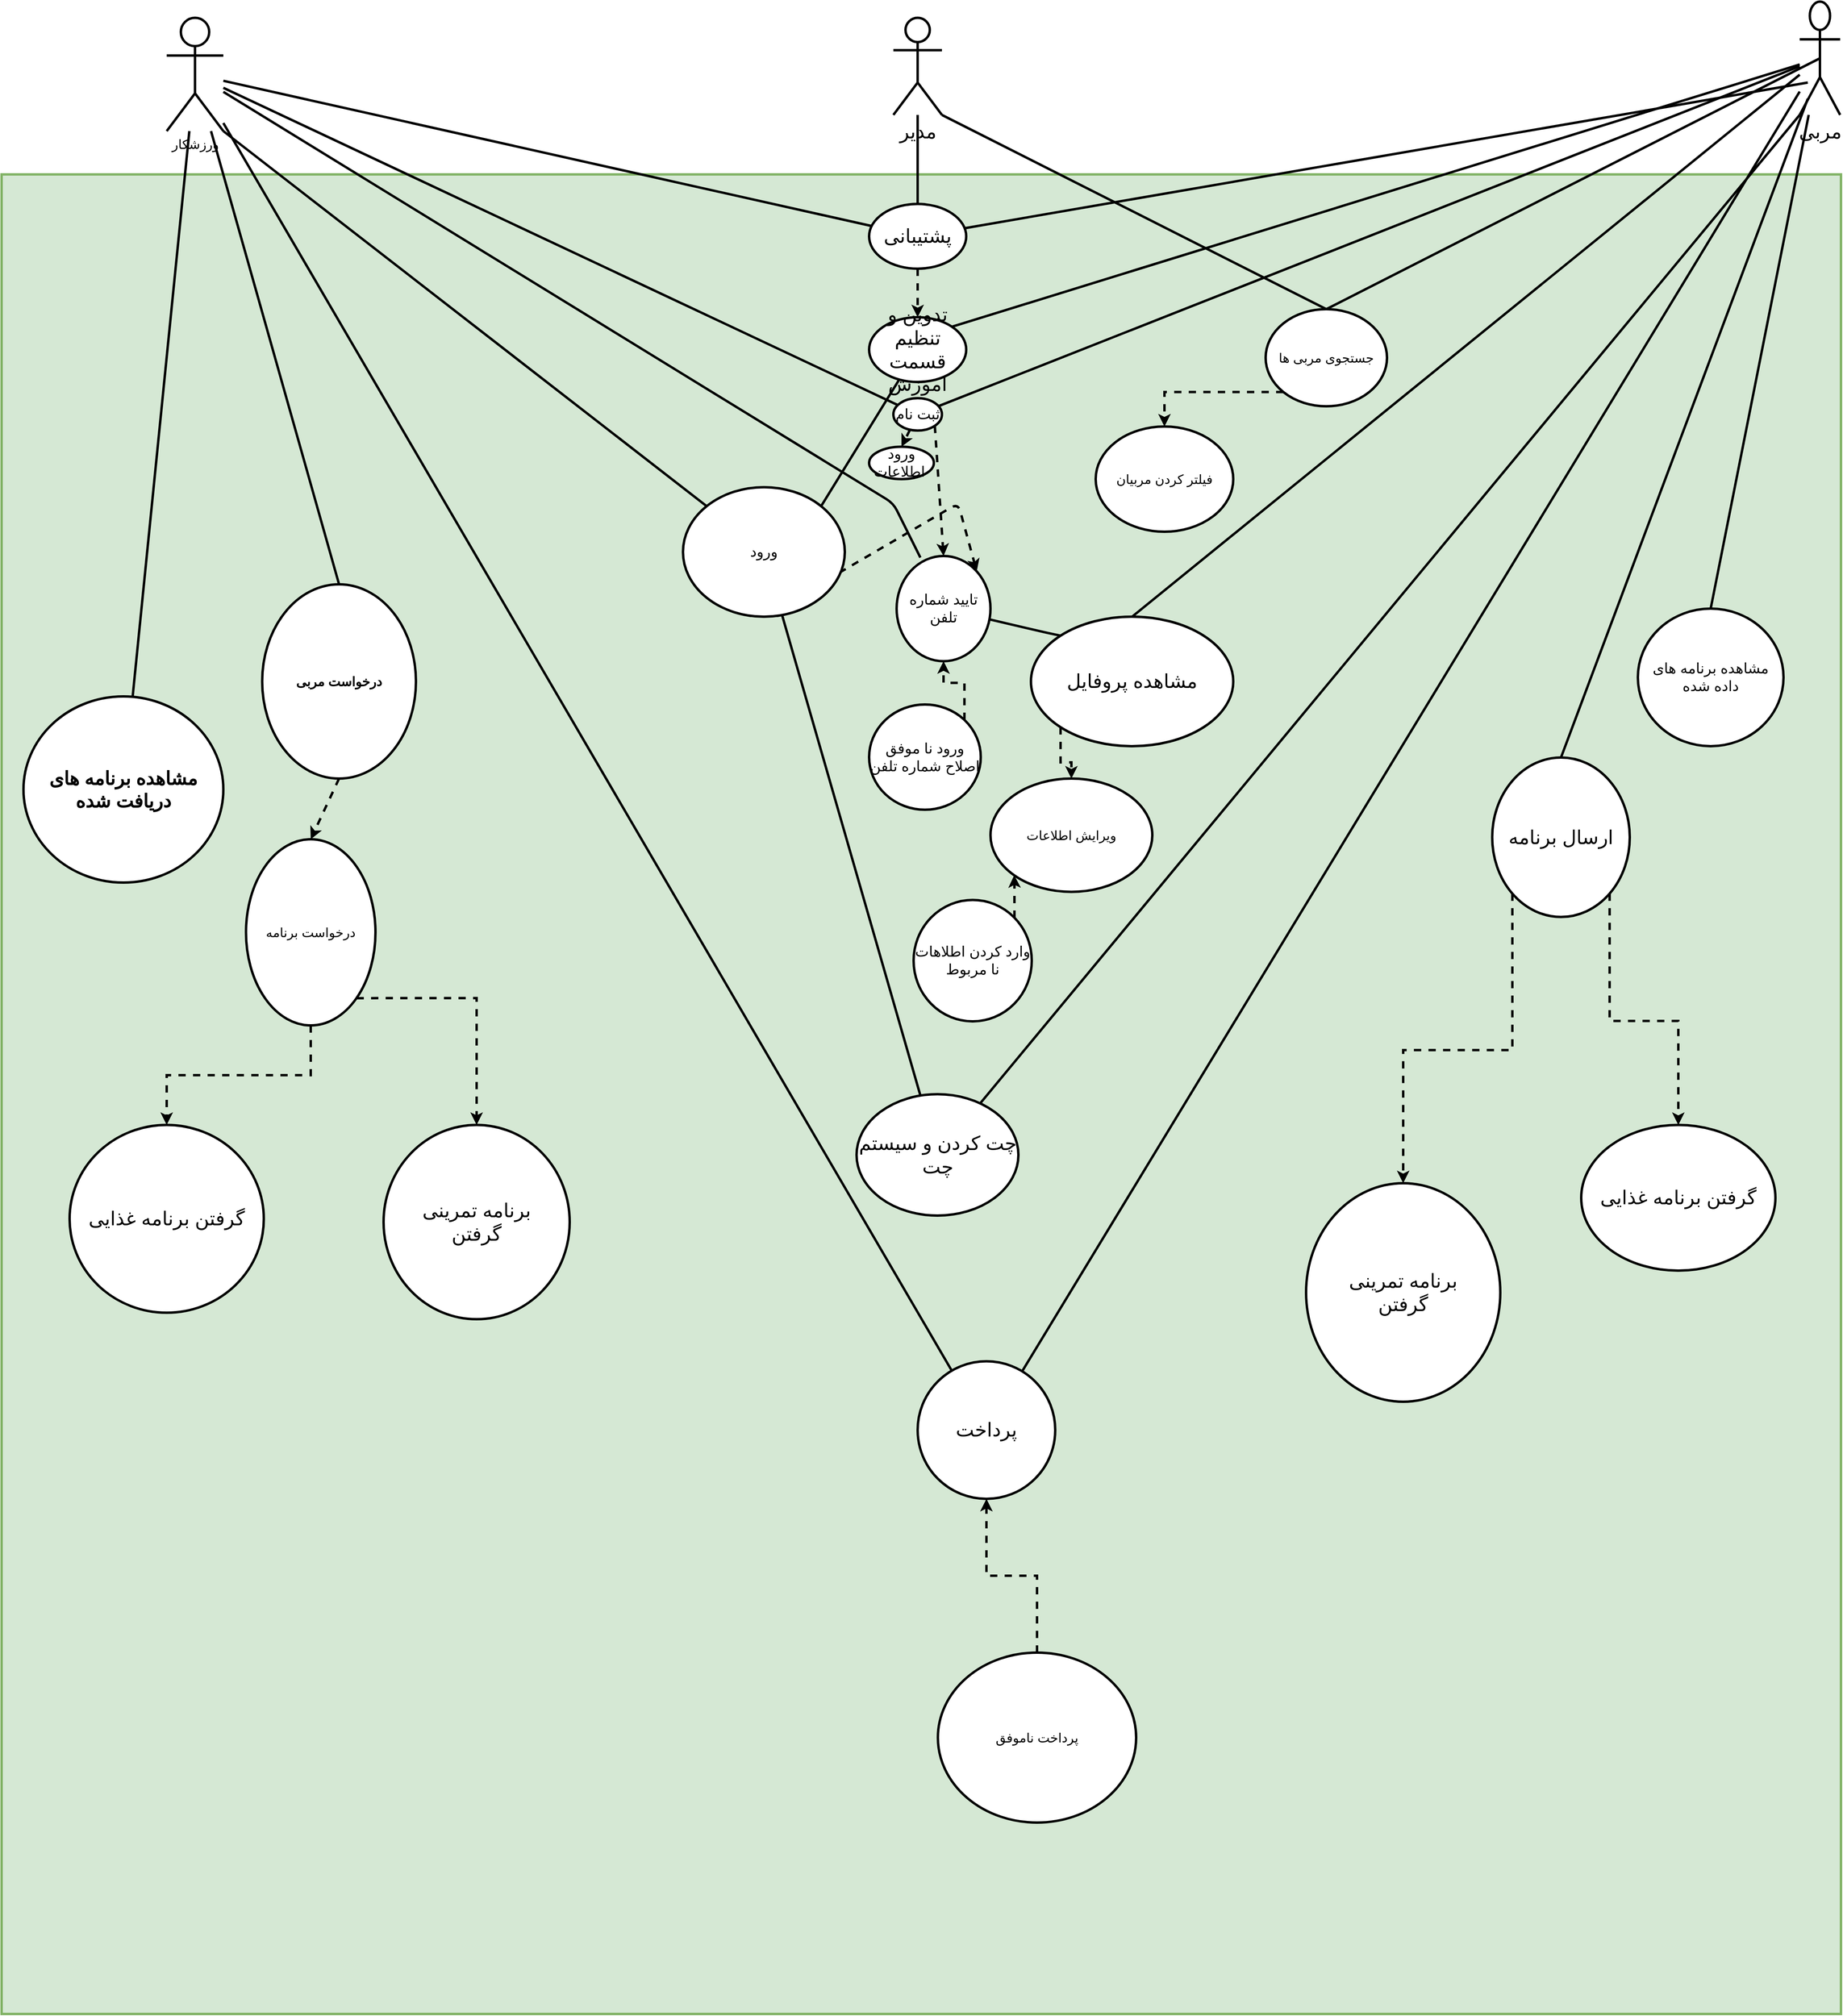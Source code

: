 <mxfile version="12.2.3" type="github" pages="1">
  <diagram id="gRyEUZcvLZxOhSxeW6BI" name="Page-1">
    <mxGraphModel dx="4946" dy="1940" grid="1" gridSize="10" guides="1" tooltips="1" connect="1" arrows="1" fold="1" page="1" pageScale="1" pageWidth="850" pageHeight="1100" math="0" shadow="0">
      <root>
        <mxCell id="0"/>
        <mxCell id="1" parent="0"/>
        <mxCell id="wVtc7gsRaQQJsOWC-e6A-9" value="&lt;font size=&quot;3&quot;&gt;ورزشکار&lt;/font&gt;" style="shape=umlActor;verticalLabelPosition=bottom;labelBackgroundColor=#ffffff;verticalAlign=top;html=1;outlineConnect=0;strokeWidth=3;" parent="1" vertex="1">
          <mxGeometry x="-498" y="40" width="70" height="140" as="geometry"/>
        </mxCell>
        <mxCell id="wVtc7gsRaQQJsOWC-e6A-10" value="&lt;font style=&quot;font-size: 24px&quot;&gt;مربی&lt;/font&gt;" style="shape=umlActor;verticalLabelPosition=bottom;labelBackgroundColor=#ffffff;verticalAlign=top;html=1;outlineConnect=0;strokeWidth=3;" parent="1" vertex="1">
          <mxGeometry x="1520" y="20" width="50" height="140" as="geometry"/>
        </mxCell>
        <mxCell id="wVtc7gsRaQQJsOWC-e6A-11" value="&lt;font style=&quot;font-size: 24px&quot;&gt;مدیر&lt;/font&gt;" style="shape=umlActor;verticalLabelPosition=bottom;labelBackgroundColor=#ffffff;verticalAlign=top;html=1;outlineConnect=0;strokeWidth=3;" parent="1" vertex="1">
          <mxGeometry x="400" y="40" width="60" height="120" as="geometry"/>
        </mxCell>
        <mxCell id="wVtc7gsRaQQJsOWC-e6A-13" value="" style="whiteSpace=wrap;html=1;aspect=fixed;fillColor=#d5e8d4;strokeColor=#82b366;strokeWidth=3;" parent="1" vertex="1">
          <mxGeometry x="-702" y="233.5" width="2273" height="2273" as="geometry"/>
        </mxCell>
        <mxCell id="wVtc7gsRaQQJsOWC-e6A-16" value="&lt;font style=&quot;font-size: 18px&quot;&gt;ثبت نام&lt;/font&gt;" style="ellipse;whiteSpace=wrap;html=1;strokeWidth=3;" parent="1" vertex="1">
          <mxGeometry x="400" y="510" width="60" height="40" as="geometry"/>
        </mxCell>
        <mxCell id="wVtc7gsRaQQJsOWC-e6A-17" value="" style="endArrow=none;html=1;strokeWidth=3;" parent="1" source="wVtc7gsRaQQJsOWC-e6A-9" target="wVtc7gsRaQQJsOWC-e6A-16" edge="1">
          <mxGeometry width="50" height="50" relative="1" as="geometry">
            <mxPoint x="30" y="1120" as="sourcePoint"/>
            <mxPoint x="80" y="1070" as="targetPoint"/>
          </mxGeometry>
        </mxCell>
        <mxCell id="wVtc7gsRaQQJsOWC-e6A-18" value="" style="endArrow=none;html=1;strokeWidth=3;" parent="1" source="wVtc7gsRaQQJsOWC-e6A-10" target="wVtc7gsRaQQJsOWC-e6A-16" edge="1">
          <mxGeometry width="50" height="50" relative="1" as="geometry">
            <mxPoint x="30" y="1120" as="sourcePoint"/>
            <mxPoint x="80" y="1070" as="targetPoint"/>
          </mxGeometry>
        </mxCell>
        <mxCell id="wVtc7gsRaQQJsOWC-e6A-19" value="" style="endArrow=classic;html=1;entryX=0.5;entryY=0;entryDx=0;entryDy=0;dashed=1;strokeWidth=3;" parent="1" source="wVtc7gsRaQQJsOWC-e6A-16" target="wVtc7gsRaQQJsOWC-e6A-20" edge="1">
          <mxGeometry width="50" height="50" relative="1" as="geometry">
            <mxPoint x="30" y="1120" as="sourcePoint"/>
            <mxPoint x="150" y="540" as="targetPoint"/>
          </mxGeometry>
        </mxCell>
        <mxCell id="wVtc7gsRaQQJsOWC-e6A-20" value="&lt;font style=&quot;font-size: 18px&quot;&gt;ورود اطلاعات&amp;nbsp;&lt;/font&gt;" style="ellipse;whiteSpace=wrap;html=1;strokeWidth=3;" parent="1" vertex="1">
          <mxGeometry x="370" y="570" width="80" height="40" as="geometry"/>
        </mxCell>
        <mxCell id="wVtc7gsRaQQJsOWC-e6A-22" value="" style="endArrow=classic;html=1;exitX=1;exitY=1;exitDx=0;exitDy=0;entryX=0.5;entryY=0;entryDx=0;entryDy=0;dashed=1;strokeWidth=3;" parent="1" source="wVtc7gsRaQQJsOWC-e6A-16" target="wVtc7gsRaQQJsOWC-e6A-21" edge="1">
          <mxGeometry width="50" height="50" relative="1" as="geometry">
            <mxPoint x="30" y="1120" as="sourcePoint"/>
            <mxPoint x="80" y="1070" as="targetPoint"/>
          </mxGeometry>
        </mxCell>
        <mxCell id="wVtc7gsRaQQJsOWC-e6A-24" value="" style="endArrow=classic;html=1;exitX=0.5;exitY=1;exitDx=0;exitDy=0;entryX=1;entryY=0;entryDx=0;entryDy=0;dashed=1;strokeWidth=3;" parent="1" source="wVtc7gsRaQQJsOWC-e6A-23" target="wVtc7gsRaQQJsOWC-e6A-21" edge="1">
          <mxGeometry width="50" height="50" relative="1" as="geometry">
            <mxPoint x="30" y="1120" as="sourcePoint"/>
            <mxPoint x="80" y="1070" as="targetPoint"/>
            <Array as="points">
              <mxPoint x="480" y="640"/>
            </Array>
          </mxGeometry>
        </mxCell>
        <mxCell id="wVtc7gsRaQQJsOWC-e6A-27" value="" style="endArrow=none;html=1;exitX=1;exitY=1;exitDx=0;exitDy=0;exitPerimeter=0;entryX=0;entryY=0;entryDx=0;entryDy=0;strokeWidth=3;" parent="1" source="wVtc7gsRaQQJsOWC-e6A-9" target="wVtc7gsRaQQJsOWC-e6A-23" edge="1">
          <mxGeometry width="50" height="50" relative="1" as="geometry">
            <mxPoint x="200" y="230" as="sourcePoint"/>
            <mxPoint x="250" y="180" as="targetPoint"/>
          </mxGeometry>
        </mxCell>
        <mxCell id="wVtc7gsRaQQJsOWC-e6A-28" value="" style="endArrow=none;html=1;exitX=1;exitY=0;exitDx=0;exitDy=0;strokeWidth=3;" parent="1" source="wVtc7gsRaQQJsOWC-e6A-91" target="wVtc7gsRaQQJsOWC-e6A-10" edge="1">
          <mxGeometry width="50" height="50" relative="1" as="geometry">
            <mxPoint x="630" y="280" as="sourcePoint"/>
            <mxPoint x="680" y="230" as="targetPoint"/>
          </mxGeometry>
        </mxCell>
        <mxCell id="re556Kb_clme54Zi5AFt-2" style="edgeStyle=orthogonalEdgeStyle;rounded=0;orthogonalLoop=1;jettySize=auto;html=1;exitX=0;exitY=0;exitDx=0;exitDy=0;dashed=1;strokeWidth=3;" edge="1" parent="1" source="wVtc7gsRaQQJsOWC-e6A-30" target="wVtc7gsRaQQJsOWC-e6A-21">
          <mxGeometry relative="1" as="geometry"/>
        </mxCell>
        <mxCell id="wVtc7gsRaQQJsOWC-e6A-30" value="&lt;font style=&quot;font-size: 18px&quot;&gt;ورود نا موفق اصلاح شماره تلفن&lt;/font&gt;" style="ellipse;whiteSpace=wrap;html=1;direction=south;strokeWidth=3;" parent="1" vertex="1">
          <mxGeometry x="370" y="888.5" width="138" height="130" as="geometry"/>
        </mxCell>
        <mxCell id="wVtc7gsRaQQJsOWC-e6A-41" style="edgeStyle=orthogonalEdgeStyle;rounded=0;orthogonalLoop=1;jettySize=auto;html=1;exitX=0;exitY=1;exitDx=0;exitDy=0;entryX=0.5;entryY=0;entryDx=0;entryDy=0;dashed=1;strokeWidth=3;" parent="1" source="wVtc7gsRaQQJsOWC-e6A-37" target="wVtc7gsRaQQJsOWC-e6A-40" edge="1">
          <mxGeometry relative="1" as="geometry"/>
        </mxCell>
        <mxCell id="wVtc7gsRaQQJsOWC-e6A-37" value="&lt;font style=&quot;font-size: 24px&quot;&gt;مشاهده پروفایل&lt;/font&gt;" style="ellipse;whiteSpace=wrap;html=1;strokeWidth=3;" parent="1" vertex="1">
          <mxGeometry x="570" y="780" width="250" height="160" as="geometry"/>
        </mxCell>
        <mxCell id="wVtc7gsRaQQJsOWC-e6A-40" value="&lt;font size=&quot;3&quot;&gt;ویرایش اطلاعات&lt;/font&gt;" style="ellipse;whiteSpace=wrap;html=1;strokeWidth=3;" parent="1" vertex="1">
          <mxGeometry x="520" y="980" width="200" height="140" as="geometry"/>
        </mxCell>
        <mxCell id="wVtc7gsRaQQJsOWC-e6A-43" style="edgeStyle=orthogonalEdgeStyle;rounded=0;orthogonalLoop=1;jettySize=auto;html=1;exitX=1;exitY=0;exitDx=0;exitDy=0;entryX=0;entryY=1;entryDx=0;entryDy=0;dashed=1;strokeWidth=3;" parent="1" source="wVtc7gsRaQQJsOWC-e6A-42" target="wVtc7gsRaQQJsOWC-e6A-40" edge="1">
          <mxGeometry relative="1" as="geometry"/>
        </mxCell>
        <mxCell id="wVtc7gsRaQQJsOWC-e6A-42" value="&lt;font style=&quot;font-size: 18px&quot;&gt;وارد کردن اطلاهات نا مربوط&lt;/font&gt;" style="ellipse;whiteSpace=wrap;html=1;strokeWidth=3;" parent="1" vertex="1">
          <mxGeometry x="425" y="1130" width="146" height="150" as="geometry"/>
        </mxCell>
        <mxCell id="wVtc7gsRaQQJsOWC-e6A-48" style="edgeStyle=orthogonalEdgeStyle;rounded=0;orthogonalLoop=1;jettySize=auto;html=1;exitX=0;exitY=1;exitDx=0;exitDy=0;entryX=0.5;entryY=0;entryDx=0;entryDy=0;dashed=1;strokeWidth=3;" parent="1" source="wVtc7gsRaQQJsOWC-e6A-45" target="wVtc7gsRaQQJsOWC-e6A-47" edge="1">
          <mxGeometry relative="1" as="geometry"/>
        </mxCell>
        <mxCell id="wVtc7gsRaQQJsOWC-e6A-45" value="&lt;font size=&quot;3&quot;&gt;جستجوی مربی ها&lt;/font&gt;" style="ellipse;whiteSpace=wrap;html=1;strokeWidth=3;" parent="1" vertex="1">
          <mxGeometry x="860" y="400" width="150" height="120" as="geometry"/>
        </mxCell>
        <mxCell id="wVtc7gsRaQQJsOWC-e6A-47" value="&lt;font size=&quot;3&quot;&gt;فیلتر کردن مربیان&lt;/font&gt;" style="ellipse;whiteSpace=wrap;html=1;strokeWidth=3;" parent="1" vertex="1">
          <mxGeometry x="650" y="545" width="170" height="130" as="geometry"/>
        </mxCell>
        <mxCell id="wVtc7gsRaQQJsOWC-e6A-51" value="&lt;font size=&quot;3&quot;&gt;&lt;b&gt;درخواست مربی&lt;/b&gt;&lt;/font&gt;" style="ellipse;whiteSpace=wrap;html=1;strokeWidth=3;" parent="1" vertex="1">
          <mxGeometry x="-380" y="740" width="190" height="240" as="geometry"/>
        </mxCell>
        <mxCell id="wVtc7gsRaQQJsOWC-e6A-54" value="" style="endArrow=classic;html=1;exitX=0.5;exitY=1;exitDx=0;exitDy=0;entryX=0.5;entryY=0;entryDx=0;entryDy=0;dashed=1;strokeWidth=3;" parent="1" source="wVtc7gsRaQQJsOWC-e6A-51" target="wVtc7gsRaQQJsOWC-e6A-55" edge="1">
          <mxGeometry width="50" height="50" relative="1" as="geometry">
            <mxPoint x="-130" y="870" as="sourcePoint"/>
            <mxPoint x="-80" y="810" as="targetPoint"/>
          </mxGeometry>
        </mxCell>
        <mxCell id="wVtc7gsRaQQJsOWC-e6A-62" style="edgeStyle=orthogonalEdgeStyle;rounded=0;orthogonalLoop=1;jettySize=auto;html=1;exitX=0.5;exitY=1;exitDx=0;exitDy=0;entryX=0.5;entryY=0;entryDx=0;entryDy=0;dashed=1;strokeWidth=3;" parent="1" source="wVtc7gsRaQQJsOWC-e6A-55" target="wVtc7gsRaQQJsOWC-e6A-60" edge="1">
          <mxGeometry relative="1" as="geometry"/>
        </mxCell>
        <mxCell id="wVtc7gsRaQQJsOWC-e6A-63" style="edgeStyle=orthogonalEdgeStyle;rounded=0;orthogonalLoop=1;jettySize=auto;html=1;exitX=1;exitY=1;exitDx=0;exitDy=0;entryX=0.5;entryY=0;entryDx=0;entryDy=0;dashed=1;strokeWidth=3;" parent="1" source="wVtc7gsRaQQJsOWC-e6A-55" target="wVtc7gsRaQQJsOWC-e6A-61" edge="1">
          <mxGeometry relative="1" as="geometry"/>
        </mxCell>
        <mxCell id="wVtc7gsRaQQJsOWC-e6A-55" value="&lt;font size=&quot;3&quot;&gt;درخواست برنامه&lt;/font&gt;" style="ellipse;whiteSpace=wrap;html=1;strokeWidth=3;" parent="1" vertex="1">
          <mxGeometry x="-400" y="1055" width="160" height="230" as="geometry"/>
        </mxCell>
        <mxCell id="wVtc7gsRaQQJsOWC-e6A-57" value="" style="endArrow=none;html=1;exitX=0.5;exitY=0;exitDx=0;exitDy=0;strokeWidth=3;" parent="1" source="wVtc7gsRaQQJsOWC-e6A-51" target="wVtc7gsRaQQJsOWC-e6A-9" edge="1">
          <mxGeometry width="50" height="50" relative="1" as="geometry">
            <mxPoint x="-70" y="530" as="sourcePoint"/>
            <mxPoint x="-20" y="480" as="targetPoint"/>
          </mxGeometry>
        </mxCell>
        <mxCell id="wVtc7gsRaQQJsOWC-e6A-58" value="" style="endArrow=none;html=1;exitX=0.5;exitY=0;exitDx=0;exitDy=0;strokeWidth=3;" parent="1" source="wVtc7gsRaQQJsOWC-e6A-37" target="wVtc7gsRaQQJsOWC-e6A-10" edge="1">
          <mxGeometry width="50" height="50" relative="1" as="geometry">
            <mxPoint x="550" y="410" as="sourcePoint"/>
            <mxPoint x="670" y="350" as="targetPoint"/>
          </mxGeometry>
        </mxCell>
        <mxCell id="wVtc7gsRaQQJsOWC-e6A-59" value="" style="endArrow=none;html=1;exitX=0.253;exitY=0.015;exitDx=0;exitDy=0;exitPerimeter=0;strokeWidth=3;" parent="1" source="wVtc7gsRaQQJsOWC-e6A-21" target="wVtc7gsRaQQJsOWC-e6A-9" edge="1">
          <mxGeometry width="50" height="50" relative="1" as="geometry">
            <mxPoint x="503.724" y="421.236" as="sourcePoint"/>
            <mxPoint x="560" y="390" as="targetPoint"/>
            <Array as="points">
              <mxPoint x="400" y="640"/>
            </Array>
          </mxGeometry>
        </mxCell>
        <mxCell id="wVtc7gsRaQQJsOWC-e6A-60" value="&lt;font style=&quot;font-size: 24px&quot;&gt;گرفتن برنامه غذایی&lt;/font&gt;" style="ellipse;whiteSpace=wrap;html=1;strokeWidth=3;" parent="1" vertex="1">
          <mxGeometry x="-618" y="1408" width="240" height="232" as="geometry"/>
        </mxCell>
        <mxCell id="wVtc7gsRaQQJsOWC-e6A-61" value="&lt;font style=&quot;font-size: 24px&quot;&gt;برنامه تمرینی&lt;br&gt;گرفتن&lt;br&gt;&lt;/font&gt;" style="ellipse;whiteSpace=wrap;html=1;strokeWidth=3;" parent="1" vertex="1">
          <mxGeometry x="-230" y="1408" width="230" height="240" as="geometry"/>
        </mxCell>
        <mxCell id="wVtc7gsRaQQJsOWC-e6A-64" value="&lt;font style=&quot;font-size: 23px&quot;&gt;&lt;b&gt;مشاهده برنامه های دریافت شده&lt;/b&gt;&lt;/font&gt;" style="ellipse;whiteSpace=wrap;html=1;strokeWidth=3;" parent="1" vertex="1">
          <mxGeometry x="-675" y="878.5" width="247" height="230" as="geometry"/>
        </mxCell>
        <mxCell id="wVtc7gsRaQQJsOWC-e6A-65" value="" style="endArrow=none;html=1;strokeWidth=3;" parent="1" source="wVtc7gsRaQQJsOWC-e6A-64" target="wVtc7gsRaQQJsOWC-e6A-9" edge="1">
          <mxGeometry width="50" height="50" relative="1" as="geometry">
            <mxPoint y="650" as="sourcePoint"/>
            <mxPoint x="50" y="600" as="targetPoint"/>
          </mxGeometry>
        </mxCell>
        <mxCell id="wVtc7gsRaQQJsOWC-e6A-66" value="&lt;font style=&quot;font-size: 18px&quot;&gt;مشاهده برنامه های داده شده&lt;/font&gt;" style="ellipse;whiteSpace=wrap;html=1;strokeWidth=3;" parent="1" vertex="1">
          <mxGeometry x="1320" y="770" width="180" height="170" as="geometry"/>
        </mxCell>
        <mxCell id="wVtc7gsRaQQJsOWC-e6A-67" value="" style="endArrow=none;html=1;exitX=0.5;exitY=0;exitDx=0;exitDy=0;strokeWidth=3;" parent="1" source="wVtc7gsRaQQJsOWC-e6A-66" target="wVtc7gsRaQQJsOWC-e6A-10" edge="1">
          <mxGeometry width="50" height="50" relative="1" as="geometry">
            <mxPoint x="770" y="740" as="sourcePoint"/>
            <mxPoint x="820" y="690" as="targetPoint"/>
          </mxGeometry>
        </mxCell>
        <mxCell id="wVtc7gsRaQQJsOWC-e6A-73" style="edgeStyle=orthogonalEdgeStyle;rounded=0;orthogonalLoop=1;jettySize=auto;html=1;exitX=0;exitY=1;exitDx=0;exitDy=0;entryX=0.5;entryY=0;entryDx=0;entryDy=0;dashed=1;strokeWidth=3;" parent="1" source="wVtc7gsRaQQJsOWC-e6A-68" target="wVtc7gsRaQQJsOWC-e6A-70" edge="1">
          <mxGeometry relative="1" as="geometry"/>
        </mxCell>
        <mxCell id="wVtc7gsRaQQJsOWC-e6A-74" style="edgeStyle=orthogonalEdgeStyle;rounded=0;orthogonalLoop=1;jettySize=auto;html=1;exitX=1;exitY=1;exitDx=0;exitDy=0;entryX=0.5;entryY=0;entryDx=0;entryDy=0;dashed=1;strokeWidth=3;" parent="1" source="wVtc7gsRaQQJsOWC-e6A-68" target="wVtc7gsRaQQJsOWC-e6A-71" edge="1">
          <mxGeometry relative="1" as="geometry"/>
        </mxCell>
        <mxCell id="wVtc7gsRaQQJsOWC-e6A-68" value="&lt;font style=&quot;font-size: 24px&quot;&gt;ارسال برنامه&lt;/font&gt;" style="ellipse;whiteSpace=wrap;html=1;strokeWidth=3;" parent="1" vertex="1">
          <mxGeometry x="1140" y="954" width="170" height="197" as="geometry"/>
        </mxCell>
        <mxCell id="wVtc7gsRaQQJsOWC-e6A-69" value="" style="endArrow=none;html=1;entryX=0.5;entryY=0;entryDx=0;entryDy=0;strokeWidth=3;" parent="1" target="wVtc7gsRaQQJsOWC-e6A-68" edge="1">
          <mxGeometry width="50" height="50" relative="1" as="geometry">
            <mxPoint x="1530" y="140" as="sourcePoint"/>
            <mxPoint x="990" y="430" as="targetPoint"/>
          </mxGeometry>
        </mxCell>
        <mxCell id="wVtc7gsRaQQJsOWC-e6A-70" value="&lt;span style=&quot;font-size: 24px&quot;&gt;برنامه تمرینی&lt;/span&gt;&lt;br style=&quot;font-size: 24px&quot;&gt;&lt;span style=&quot;font-size: 24px&quot;&gt;گرفتن&lt;/span&gt;" style="ellipse;whiteSpace=wrap;html=1;strokeWidth=3;" parent="1" vertex="1">
          <mxGeometry x="910" y="1480" width="240" height="270" as="geometry"/>
        </mxCell>
        <mxCell id="wVtc7gsRaQQJsOWC-e6A-71" value="&lt;span style=&quot;font-size: 24px&quot;&gt;گرفتن برنامه غذایی&lt;/span&gt;" style="ellipse;whiteSpace=wrap;html=1;strokeWidth=3;" parent="1" vertex="1">
          <mxGeometry x="1250" y="1408" width="240" height="180" as="geometry"/>
        </mxCell>
        <mxCell id="wVtc7gsRaQQJsOWC-e6A-75" value="&lt;span style=&quot;font-size: 24px&quot;&gt;چت کردن و سیستم چت&lt;br&gt;&lt;/span&gt;" style="ellipse;whiteSpace=wrap;html=1;strokeWidth=3;" parent="1" vertex="1">
          <mxGeometry x="354.5" y="1370" width="200" height="150" as="geometry"/>
        </mxCell>
        <mxCell id="wVtc7gsRaQQJsOWC-e6A-76" value="" style="endArrow=none;html=1;entryX=0;entryY=1;entryDx=0;entryDy=0;entryPerimeter=0;strokeWidth=3;" parent="1" source="wVtc7gsRaQQJsOWC-e6A-75" target="wVtc7gsRaQQJsOWC-e6A-10" edge="1">
          <mxGeometry width="50" height="50" relative="1" as="geometry">
            <mxPoint x="690" y="460" as="sourcePoint"/>
            <mxPoint x="740" y="410" as="targetPoint"/>
          </mxGeometry>
        </mxCell>
        <mxCell id="wVtc7gsRaQQJsOWC-e6A-78" value="&lt;font style=&quot;font-size: 24px&quot;&gt;پرداخت&lt;/font&gt;" style="ellipse;whiteSpace=wrap;html=1;strokeWidth=3;" parent="1" vertex="1">
          <mxGeometry x="430" y="1700" width="170" height="170" as="geometry"/>
        </mxCell>
        <mxCell id="wVtc7gsRaQQJsOWC-e6A-79" value="" style="endArrow=none;html=1;strokeWidth=3;" parent="1" source="wVtc7gsRaQQJsOWC-e6A-78" target="wVtc7gsRaQQJsOWC-e6A-10" edge="1">
          <mxGeometry width="50" height="50" relative="1" as="geometry">
            <mxPoint x="590" y="1170" as="sourcePoint"/>
            <mxPoint x="640" y="1120" as="targetPoint"/>
          </mxGeometry>
        </mxCell>
        <mxCell id="wVtc7gsRaQQJsOWC-e6A-80" value="" style="endArrow=none;html=1;strokeWidth=3;" parent="1" source="wVtc7gsRaQQJsOWC-e6A-78" target="wVtc7gsRaQQJsOWC-e6A-9" edge="1">
          <mxGeometry width="50" height="50" relative="1" as="geometry">
            <mxPoint x="250" y="1140" as="sourcePoint"/>
            <mxPoint x="300" y="1090" as="targetPoint"/>
          </mxGeometry>
        </mxCell>
        <mxCell id="wVtc7gsRaQQJsOWC-e6A-92" value="" style="edgeStyle=orthogonalEdgeStyle;rounded=0;orthogonalLoop=1;jettySize=auto;html=1;dashed=1;strokeWidth=3;" parent="1" source="wVtc7gsRaQQJsOWC-e6A-81" target="wVtc7gsRaQQJsOWC-e6A-91" edge="1">
          <mxGeometry relative="1" as="geometry"/>
        </mxCell>
        <mxCell id="wVtc7gsRaQQJsOWC-e6A-81" value="&lt;font style=&quot;font-size: 24px&quot;&gt;پشتیبانی&lt;/font&gt;" style="ellipse;whiteSpace=wrap;html=1;strokeWidth=3;" parent="1" vertex="1">
          <mxGeometry x="370" y="270" width="120" height="80" as="geometry"/>
        </mxCell>
        <mxCell id="wVtc7gsRaQQJsOWC-e6A-82" value="" style="endArrow=none;html=1;strokeWidth=3;" parent="1" source="wVtc7gsRaQQJsOWC-e6A-81" target="wVtc7gsRaQQJsOWC-e6A-11" edge="1">
          <mxGeometry width="50" height="50" relative="1" as="geometry">
            <mxPoint x="380" y="560" as="sourcePoint"/>
            <mxPoint x="430" y="510" as="targetPoint"/>
          </mxGeometry>
        </mxCell>
        <mxCell id="wVtc7gsRaQQJsOWC-e6A-83" value="" style="endArrow=none;html=1;strokeWidth=3;" parent="1" source="wVtc7gsRaQQJsOWC-e6A-9" target="wVtc7gsRaQQJsOWC-e6A-81" edge="1">
          <mxGeometry width="50" height="50" relative="1" as="geometry">
            <mxPoint x="60" y="1280" as="sourcePoint"/>
            <mxPoint x="110" y="1230" as="targetPoint"/>
          </mxGeometry>
        </mxCell>
        <mxCell id="wVtc7gsRaQQJsOWC-e6A-84" value="" style="endArrow=none;html=1;strokeWidth=3;" parent="1" source="wVtc7gsRaQQJsOWC-e6A-81" edge="1">
          <mxGeometry width="50" height="50" relative="1" as="geometry">
            <mxPoint x="810" y="650" as="sourcePoint"/>
            <mxPoint x="1530" y="120" as="targetPoint"/>
          </mxGeometry>
        </mxCell>
        <mxCell id="wVtc7gsRaQQJsOWC-e6A-86" style="edgeStyle=orthogonalEdgeStyle;rounded=0;orthogonalLoop=1;jettySize=auto;html=1;exitX=0.5;exitY=0;exitDx=0;exitDy=0;dashed=1;strokeWidth=3;" parent="1" source="wVtc7gsRaQQJsOWC-e6A-85" target="wVtc7gsRaQQJsOWC-e6A-78" edge="1">
          <mxGeometry relative="1" as="geometry"/>
        </mxCell>
        <mxCell id="wVtc7gsRaQQJsOWC-e6A-85" value="&lt;font size=&quot;3&quot;&gt;پرداخت ناموفق&lt;/font&gt;" style="ellipse;whiteSpace=wrap;html=1;strokeWidth=3;" parent="1" vertex="1">
          <mxGeometry x="455" y="2060" width="245" height="210" as="geometry"/>
        </mxCell>
        <mxCell id="wVtc7gsRaQQJsOWC-e6A-88" value="" style="endArrow=none;html=1;entryX=0.5;entryY=0.5;entryDx=0;entryDy=0;entryPerimeter=0;exitX=0.5;exitY=0;exitDx=0;exitDy=0;strokeWidth=3;" parent="1" source="wVtc7gsRaQQJsOWC-e6A-45" target="wVtc7gsRaQQJsOWC-e6A-10" edge="1">
          <mxGeometry width="50" height="50" relative="1" as="geometry">
            <mxPoint x="520" y="440" as="sourcePoint"/>
            <mxPoint x="570" y="390" as="targetPoint"/>
          </mxGeometry>
        </mxCell>
        <mxCell id="wVtc7gsRaQQJsOWC-e6A-90" value="" style="endArrow=none;html=1;entryX=1;entryY=1;entryDx=0;entryDy=0;entryPerimeter=0;exitX=0.5;exitY=0;exitDx=0;exitDy=0;strokeWidth=3;" parent="1" source="wVtc7gsRaQQJsOWC-e6A-45" target="wVtc7gsRaQQJsOWC-e6A-11" edge="1">
          <mxGeometry width="50" height="50" relative="1" as="geometry">
            <mxPoint x="490" y="480" as="sourcePoint"/>
            <mxPoint x="540" y="430" as="targetPoint"/>
          </mxGeometry>
        </mxCell>
        <mxCell id="wVtc7gsRaQQJsOWC-e6A-21" value="&lt;font style=&quot;font-size: 18px&quot;&gt;تایید شماره تلفن&lt;/font&gt;" style="ellipse;whiteSpace=wrap;html=1;strokeWidth=3;" parent="1" vertex="1">
          <mxGeometry x="404" y="705" width="116" height="130" as="geometry"/>
        </mxCell>
        <mxCell id="RKHusOjCt89O1G1alRv0-3" value="" style="endArrow=none;html=1;exitX=0;exitY=0;exitDx=0;exitDy=0;strokeWidth=3;" parent="1" source="wVtc7gsRaQQJsOWC-e6A-37" target="wVtc7gsRaQQJsOWC-e6A-21" edge="1">
          <mxGeometry width="50" height="50" relative="1" as="geometry">
            <mxPoint x="460.36" y="621.2" as="sourcePoint"/>
            <mxPoint x="-428" y="129.377" as="targetPoint"/>
            <Array as="points">
              <mxPoint x="590" y="800"/>
            </Array>
          </mxGeometry>
        </mxCell>
        <mxCell id="wVtc7gsRaQQJsOWC-e6A-23" value="&lt;font style=&quot;font-size: 18px&quot;&gt;ورود&lt;/font&gt;" style="ellipse;whiteSpace=wrap;html=1;strokeWidth=3;" parent="1" vertex="1">
          <mxGeometry x="140" y="620" width="200" height="160" as="geometry"/>
        </mxCell>
        <mxCell id="RKHusOjCt89O1G1alRv0-7" value="" style="endArrow=none;html=1;strokeWidth=3;" parent="1" source="wVtc7gsRaQQJsOWC-e6A-75" target="wVtc7gsRaQQJsOWC-e6A-23" edge="1">
          <mxGeometry width="50" height="50" relative="1" as="geometry">
            <mxPoint x="428.455" y="1085.974" as="sourcePoint"/>
            <mxPoint x="-430" y="160" as="targetPoint"/>
          </mxGeometry>
        </mxCell>
        <mxCell id="wVtc7gsRaQQJsOWC-e6A-91" value="&lt;span style=&quot;font-size: 24px&quot;&gt;تدوین و تنظیم قسمت اموزش&lt;/span&gt;" style="ellipse;whiteSpace=wrap;html=1;strokeWidth=3;" parent="1" vertex="1">
          <mxGeometry x="370" y="410" width="120" height="80" as="geometry"/>
        </mxCell>
        <mxCell id="RKHusOjCt89O1G1alRv0-8" value="" style="endArrow=none;html=1;exitX=1;exitY=0;exitDx=0;exitDy=0;strokeWidth=3;" parent="1" source="wVtc7gsRaQQJsOWC-e6A-23" target="wVtc7gsRaQQJsOWC-e6A-91" edge="1">
          <mxGeometry width="50" height="50" relative="1" as="geometry">
            <mxPoint x="27.784" y="585.858" as="sourcePoint"/>
            <mxPoint x="1520" y="98.171" as="targetPoint"/>
          </mxGeometry>
        </mxCell>
      </root>
    </mxGraphModel>
  </diagram>
</mxfile>
